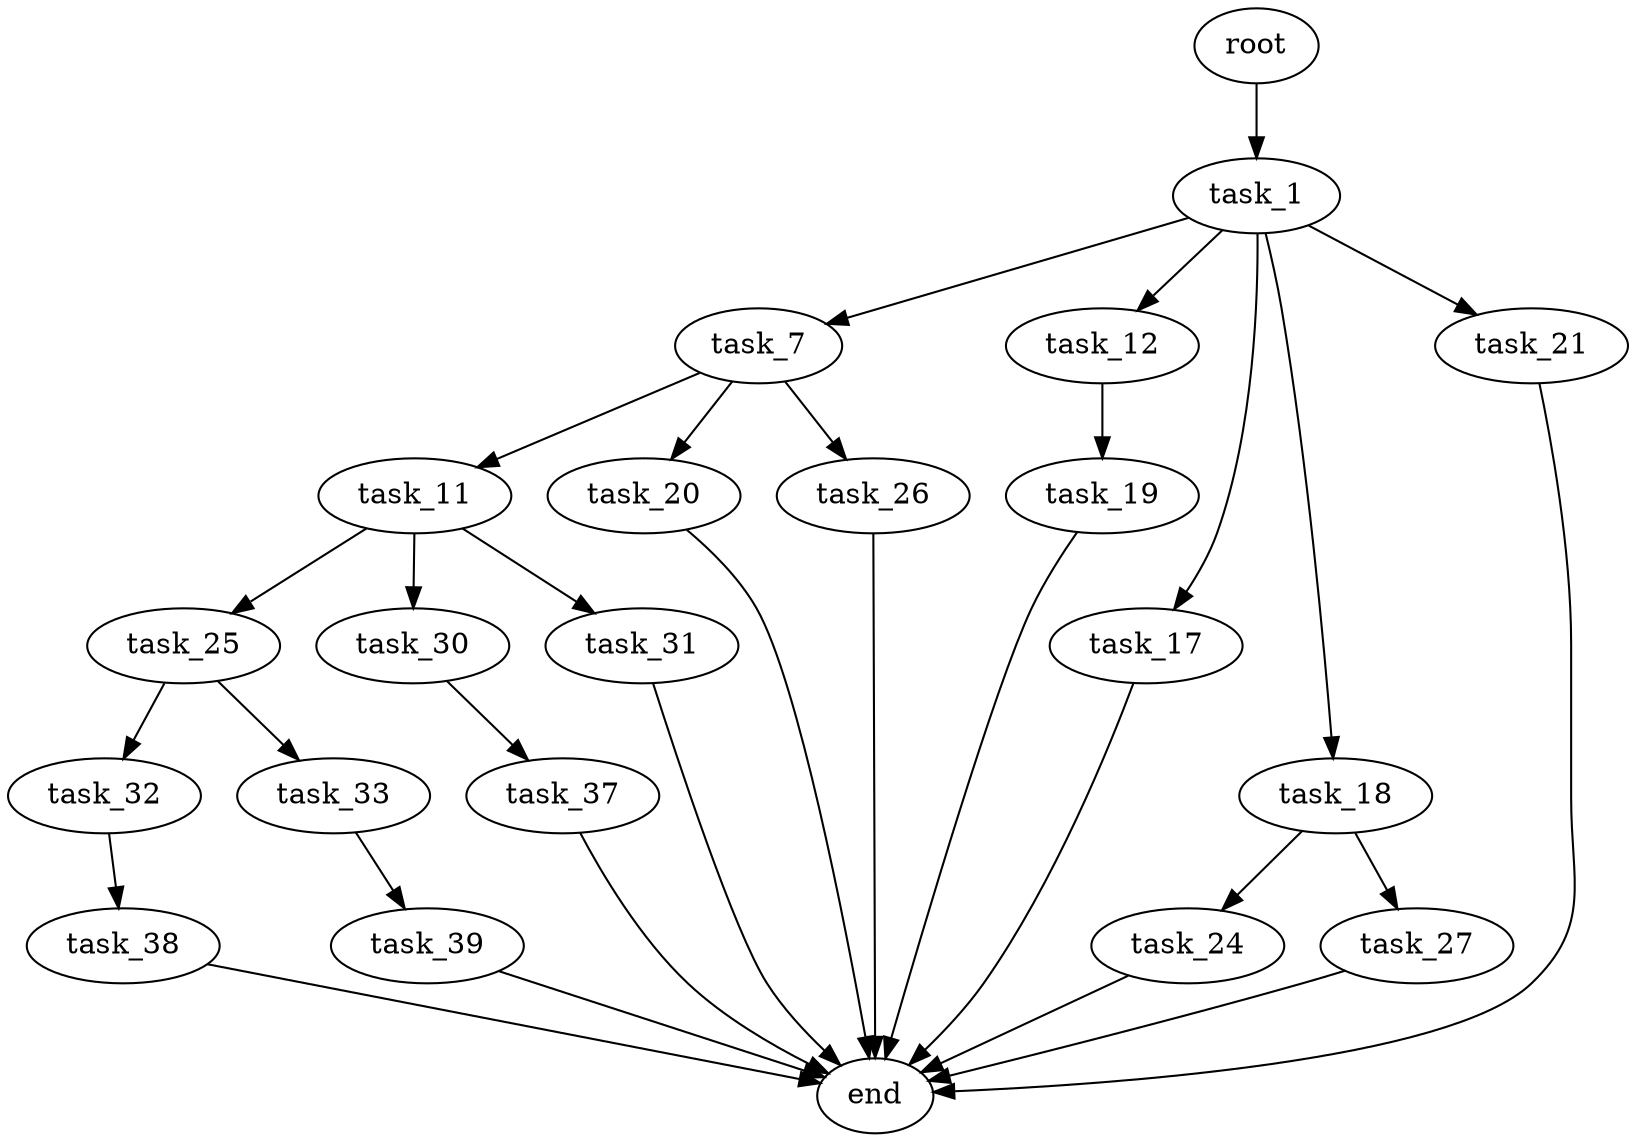 digraph G {
  root [size="0.000000"];
  task_1 [size="28991029248.000000"];
  task_7 [size="368293445632.000000"];
  task_12 [size="16992063603.000000"];
  task_17 [size="3954366868.000000"];
  task_18 [size="1930233350.000000"];
  task_21 [size="8589934592.000000"];
  task_11 [size="1633283037.000000"];
  task_20 [size="348720076525.000000"];
  task_26 [size="8589934592.000000"];
  task_25 [size="231928233984.000000"];
  task_30 [size="2564759974.000000"];
  task_31 [size="1174610611997.000000"];
  task_19 [size="549755813888.000000"];
  end [size="0.000000"];
  task_24 [size="1073741824000.000000"];
  task_27 [size="368293445632.000000"];
  task_32 [size="244780848225.000000"];
  task_33 [size="134217728000.000000"];
  task_37 [size="509718964901.000000"];
  task_38 [size="1073741824000.000000"];
  task_39 [size="368293445632.000000"];

  root -> task_1 [size="1.000000"];
  task_1 -> task_7 [size="75497472.000000"];
  task_1 -> task_12 [size="75497472.000000"];
  task_1 -> task_17 [size="75497472.000000"];
  task_1 -> task_18 [size="75497472.000000"];
  task_1 -> task_21 [size="75497472.000000"];
  task_7 -> task_11 [size="411041792.000000"];
  task_7 -> task_20 [size="411041792.000000"];
  task_7 -> task_26 [size="411041792.000000"];
  task_12 -> task_19 [size="301989888.000000"];
  task_17 -> end [size="1.000000"];
  task_18 -> task_24 [size="75497472.000000"];
  task_18 -> task_27 [size="75497472.000000"];
  task_21 -> end [size="1.000000"];
  task_11 -> task_25 [size="75497472.000000"];
  task_11 -> task_30 [size="75497472.000000"];
  task_11 -> task_31 [size="75497472.000000"];
  task_20 -> end [size="1.000000"];
  task_26 -> end [size="1.000000"];
  task_25 -> task_32 [size="301989888.000000"];
  task_25 -> task_33 [size="301989888.000000"];
  task_30 -> task_37 [size="301989888.000000"];
  task_31 -> end [size="1.000000"];
  task_19 -> end [size="1.000000"];
  task_24 -> end [size="1.000000"];
  task_27 -> end [size="1.000000"];
  task_32 -> task_38 [size="209715200.000000"];
  task_33 -> task_39 [size="209715200.000000"];
  task_37 -> end [size="1.000000"];
  task_38 -> end [size="1.000000"];
  task_39 -> end [size="1.000000"];
}
